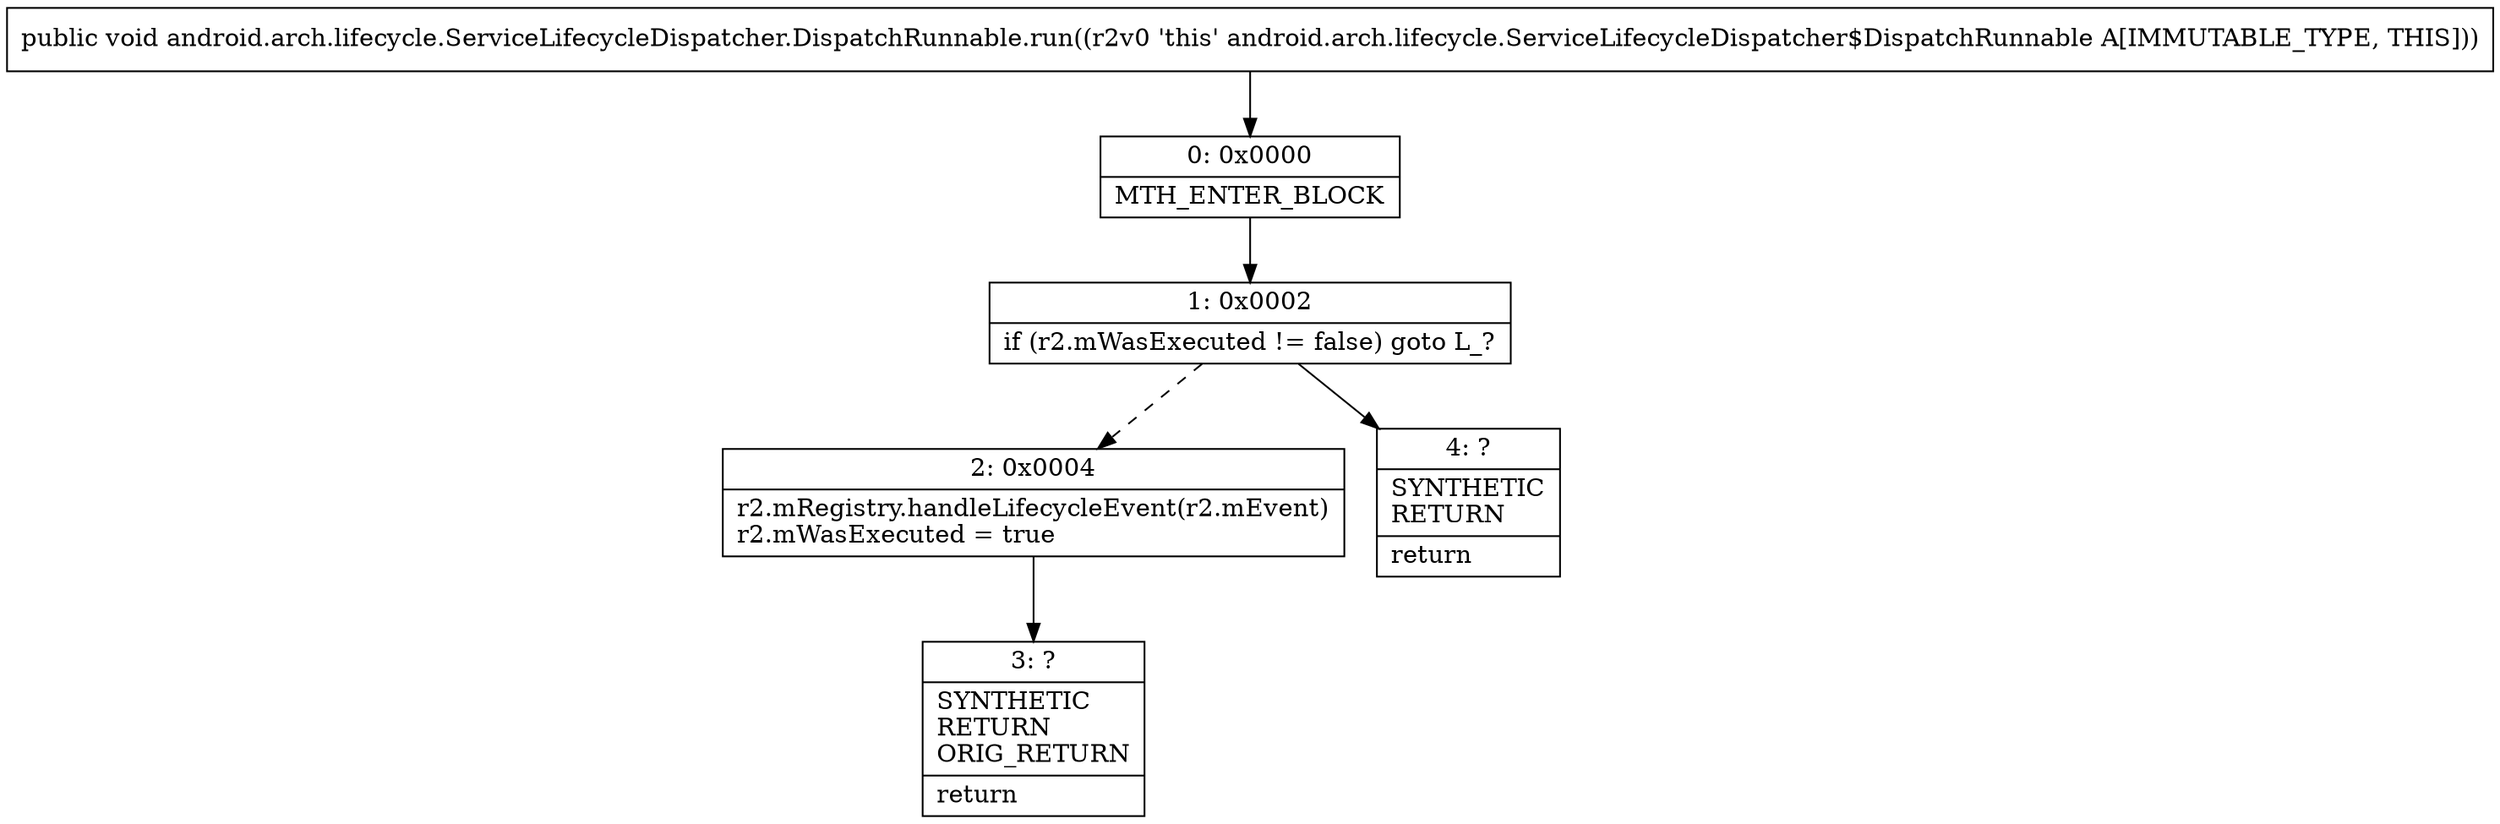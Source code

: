digraph "CFG forandroid.arch.lifecycle.ServiceLifecycleDispatcher.DispatchRunnable.run()V" {
Node_0 [shape=record,label="{0\:\ 0x0000|MTH_ENTER_BLOCK\l}"];
Node_1 [shape=record,label="{1\:\ 0x0002|if (r2.mWasExecuted != false) goto L_?\l}"];
Node_2 [shape=record,label="{2\:\ 0x0004|r2.mRegistry.handleLifecycleEvent(r2.mEvent)\lr2.mWasExecuted = true\l}"];
Node_3 [shape=record,label="{3\:\ ?|SYNTHETIC\lRETURN\lORIG_RETURN\l|return\l}"];
Node_4 [shape=record,label="{4\:\ ?|SYNTHETIC\lRETURN\l|return\l}"];
MethodNode[shape=record,label="{public void android.arch.lifecycle.ServiceLifecycleDispatcher.DispatchRunnable.run((r2v0 'this' android.arch.lifecycle.ServiceLifecycleDispatcher$DispatchRunnable A[IMMUTABLE_TYPE, THIS])) }"];
MethodNode -> Node_0;
Node_0 -> Node_1;
Node_1 -> Node_2[style=dashed];
Node_1 -> Node_4;
Node_2 -> Node_3;
}


